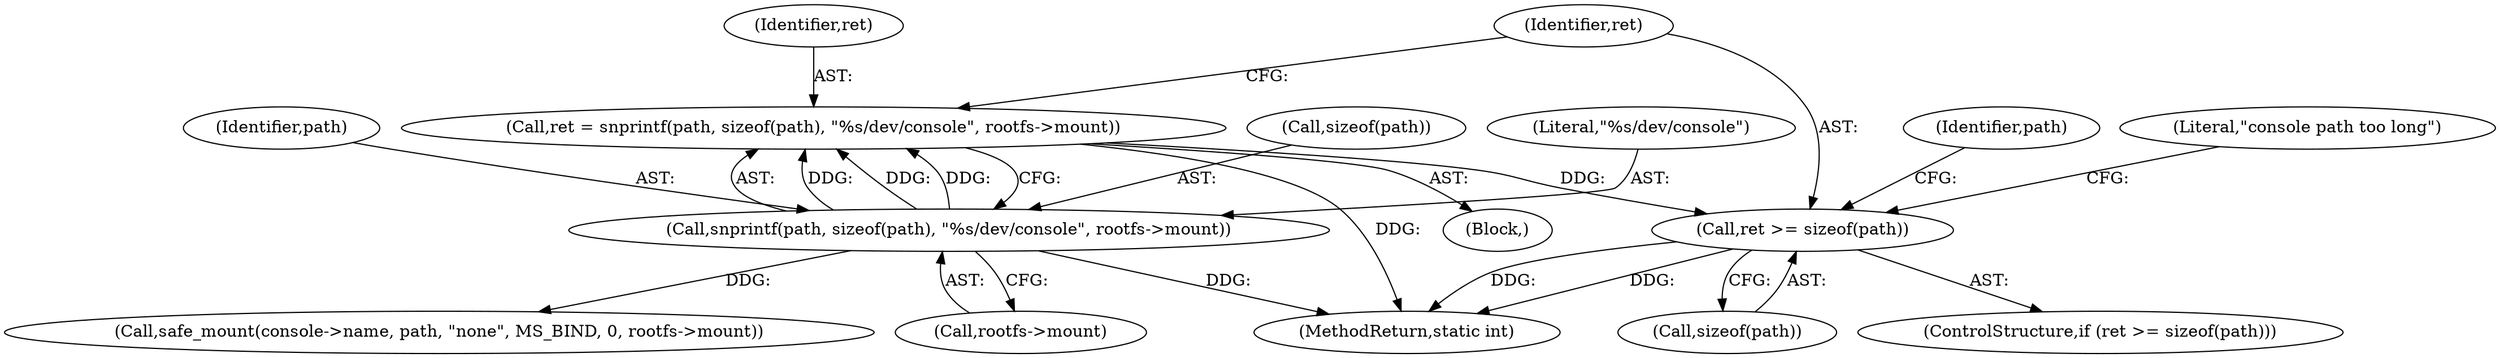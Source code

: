 digraph "0_lxc_592fd47a6245508b79fe6ac819fe6d3b2c1289be_10@API" {
"1000118" [label="(Call,ret >= sizeof(path))"];
"1000107" [label="(Call,ret = snprintf(path, sizeof(path), \"%s/dev/console\", rootfs->mount))"];
"1000109" [label="(Call,snprintf(path, sizeof(path), \"%s/dev/console\", rootfs->mount))"];
"1000118" [label="(Call,ret >= sizeof(path))"];
"1000109" [label="(Call,snprintf(path, sizeof(path), \"%s/dev/console\", rootfs->mount))"];
"1000108" [label="(Identifier,ret)"];
"1000114" [label="(Call,rootfs->mount)"];
"1000182" [label="(Call,safe_mount(console->name, path, \"none\", MS_BIND, 0, rootfs->mount))"];
"1000111" [label="(Call,sizeof(path))"];
"1000113" [label="(Literal,\"%s/dev/console\")"];
"1000130" [label="(Identifier,path)"];
"1000103" [label="(Block,)"];
"1000110" [label="(Identifier,path)"];
"1000107" [label="(Call,ret = snprintf(path, sizeof(path), \"%s/dev/console\", rootfs->mount))"];
"1000124" [label="(Literal,\"console path too long\")"];
"1000119" [label="(Identifier,ret)"];
"1000120" [label="(Call,sizeof(path))"];
"1000207" [label="(MethodReturn,static int)"];
"1000117" [label="(ControlStructure,if (ret >= sizeof(path)))"];
"1000118" -> "1000117"  [label="AST: "];
"1000118" -> "1000120"  [label="CFG: "];
"1000119" -> "1000118"  [label="AST: "];
"1000120" -> "1000118"  [label="AST: "];
"1000124" -> "1000118"  [label="CFG: "];
"1000130" -> "1000118"  [label="CFG: "];
"1000118" -> "1000207"  [label="DDG: "];
"1000118" -> "1000207"  [label="DDG: "];
"1000107" -> "1000118"  [label="DDG: "];
"1000107" -> "1000103"  [label="AST: "];
"1000107" -> "1000109"  [label="CFG: "];
"1000108" -> "1000107"  [label="AST: "];
"1000109" -> "1000107"  [label="AST: "];
"1000119" -> "1000107"  [label="CFG: "];
"1000107" -> "1000207"  [label="DDG: "];
"1000109" -> "1000107"  [label="DDG: "];
"1000109" -> "1000107"  [label="DDG: "];
"1000109" -> "1000107"  [label="DDG: "];
"1000109" -> "1000114"  [label="CFG: "];
"1000110" -> "1000109"  [label="AST: "];
"1000111" -> "1000109"  [label="AST: "];
"1000113" -> "1000109"  [label="AST: "];
"1000114" -> "1000109"  [label="AST: "];
"1000109" -> "1000207"  [label="DDG: "];
"1000109" -> "1000182"  [label="DDG: "];
}

